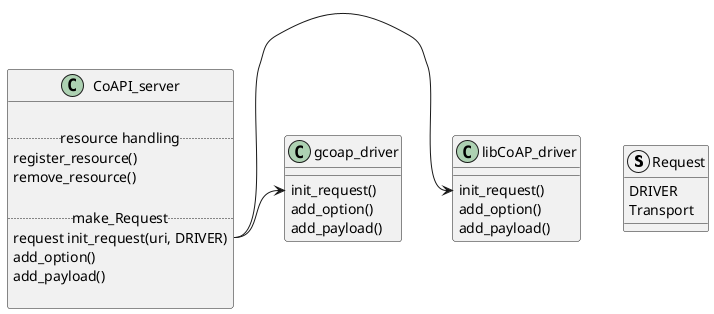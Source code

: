 @startuml

struct Request{
    DRIVER
    Transport
}


class CoAPI_server{

.. resource handling ..
    register_resource()
    remove_resource() 

.. make_Request ..
    request init_request(uri, DRIVER)
    add_option()
    add_payload()
    
}
class gcoap_driver{
    init_request()
    add_option()
    add_payload()
}

class libCoAP_driver{
    init_request()
    add_option()
    add_payload()
}

CoAPI_server::init_request -> libCoAP_driver::init_request
CoAPI_server::init_request -> gcoap_driver::init_request

@enduml